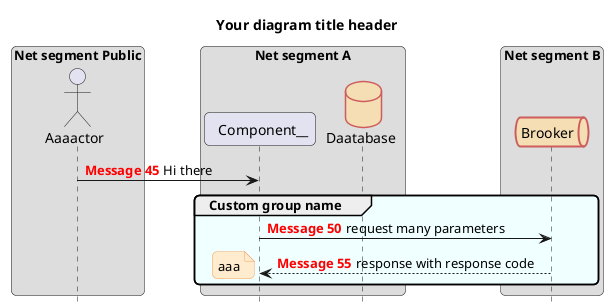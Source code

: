 @startuml styles
skinparam {
    'monochrome true
    'actorStyle awesome
    BackgroundColor White
    BoxPadding 10
    RoundCorner 10
    MaxMessageSize 300
    DatabaseBackgroundColor Wheat
    DatabaseBorderColor IndianRed
    DatabaseBorderThickness 2
    DatabaseFontColor Black
    QueueBackgroundColor Wheat
    QueueBorderColor IndianRed
    QueueBorderThickness 2
    QueueFontColor Black
    QueueFontSize 14
}
skinparam note {
    BackgroundColor BlanchedAlmond
    BorderColor SAndyBrown
}

hide footbox
autonumber 45 5 "<font color=red><b>Message 0  "
title Your diagram title header

box Net segment Public
    actor Aaaactor as act
end box
box Net segment A
    participant "  Component__" as a 
    database Daatabase as db 
end box 
box Net segment B 
    queue "Brooker" as b 
end box 

act -> a: Hi there
group #f0ffff Custom group name 
    a -> b: request many parameters
    return response with response code
    note left: aaa
end
@enduml